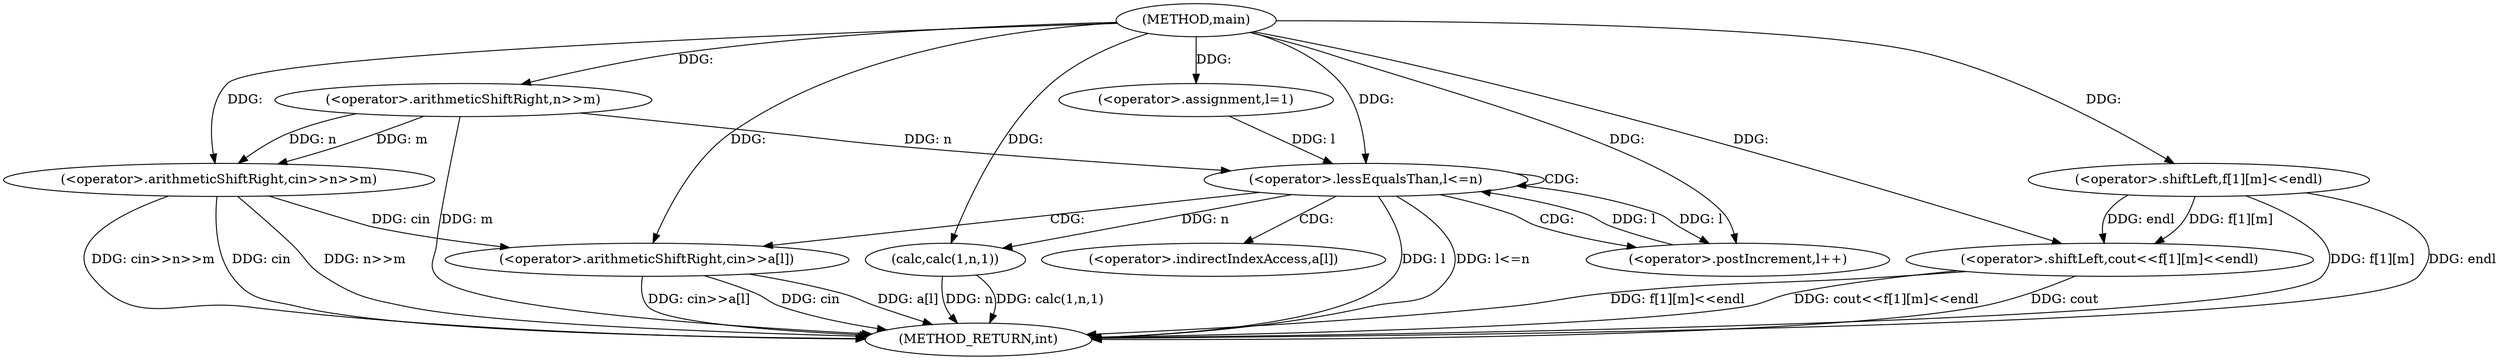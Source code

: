 digraph "main" {  
"1000315" [label = "(METHOD,main)" ]
"1000350" [label = "(METHOD_RETURN,int)" ]
"1000317" [label = "(<operator>.arithmeticShiftRight,cin>>n>>m)" ]
"1000337" [label = "(calc,calc(1,n,1))" ]
"1000341" [label = "(<operator>.shiftLeft,cout<<f[1][m]<<endl)" ]
"1000324" [label = "(<operator>.assignment,l=1)" ]
"1000327" [label = "(<operator>.lessEqualsThan,l<=n)" ]
"1000330" [label = "(<operator>.postIncrement,l++)" ]
"1000332" [label = "(<operator>.arithmeticShiftRight,cin>>a[l])" ]
"1000319" [label = "(<operator>.arithmeticShiftRight,n>>m)" ]
"1000343" [label = "(<operator>.shiftLeft,f[1][m]<<endl)" ]
"1000334" [label = "(<operator>.indirectIndexAccess,a[l])" ]
  "1000317" -> "1000350"  [ label = "DDG: cin"] 
  "1000319" -> "1000350"  [ label = "DDG: m"] 
  "1000317" -> "1000350"  [ label = "DDG: n>>m"] 
  "1000317" -> "1000350"  [ label = "DDG: cin>>n>>m"] 
  "1000327" -> "1000350"  [ label = "DDG: l"] 
  "1000327" -> "1000350"  [ label = "DDG: l<=n"] 
  "1000337" -> "1000350"  [ label = "DDG: n"] 
  "1000337" -> "1000350"  [ label = "DDG: calc(1,n,1)"] 
  "1000343" -> "1000350"  [ label = "DDG: f[1][m]"] 
  "1000341" -> "1000350"  [ label = "DDG: f[1][m]<<endl"] 
  "1000341" -> "1000350"  [ label = "DDG: cout<<f[1][m]<<endl"] 
  "1000332" -> "1000350"  [ label = "DDG: cin"] 
  "1000332" -> "1000350"  [ label = "DDG: a[l]"] 
  "1000332" -> "1000350"  [ label = "DDG: cin>>a[l]"] 
  "1000343" -> "1000350"  [ label = "DDG: endl"] 
  "1000341" -> "1000350"  [ label = "DDG: cout"] 
  "1000315" -> "1000317"  [ label = "DDG: "] 
  "1000319" -> "1000317"  [ label = "DDG: n"] 
  "1000319" -> "1000317"  [ label = "DDG: m"] 
  "1000315" -> "1000324"  [ label = "DDG: "] 
  "1000315" -> "1000337"  [ label = "DDG: "] 
  "1000327" -> "1000337"  [ label = "DDG: n"] 
  "1000315" -> "1000341"  [ label = "DDG: "] 
  "1000343" -> "1000341"  [ label = "DDG: f[1][m]"] 
  "1000343" -> "1000341"  [ label = "DDG: endl"] 
  "1000315" -> "1000319"  [ label = "DDG: "] 
  "1000324" -> "1000327"  [ label = "DDG: l"] 
  "1000330" -> "1000327"  [ label = "DDG: l"] 
  "1000315" -> "1000327"  [ label = "DDG: "] 
  "1000319" -> "1000327"  [ label = "DDG: n"] 
  "1000327" -> "1000330"  [ label = "DDG: l"] 
  "1000315" -> "1000330"  [ label = "DDG: "] 
  "1000317" -> "1000332"  [ label = "DDG: cin"] 
  "1000315" -> "1000332"  [ label = "DDG: "] 
  "1000315" -> "1000343"  [ label = "DDG: "] 
  "1000327" -> "1000332"  [ label = "CDG: "] 
  "1000327" -> "1000327"  [ label = "CDG: "] 
  "1000327" -> "1000330"  [ label = "CDG: "] 
  "1000327" -> "1000334"  [ label = "CDG: "] 
}
